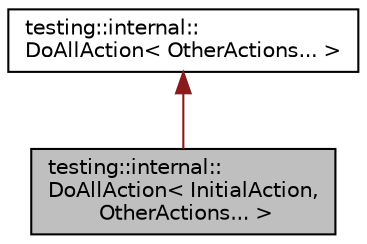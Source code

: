digraph "testing::internal::DoAllAction&lt; InitialAction, OtherActions... &gt;"
{
  edge [fontname="Helvetica",fontsize="10",labelfontname="Helvetica",labelfontsize="10"];
  node [fontname="Helvetica",fontsize="10",shape=record];
  Node2 [label="testing::internal::\lDoAllAction\< InitialAction,\l OtherActions... \>",height=0.2,width=0.4,color="black", fillcolor="grey75", style="filled", fontcolor="black"];
  Node3 -> Node2 [dir="back",color="firebrick4",fontsize="10",style="solid",fontname="Helvetica"];
  Node3 [label="testing::internal::\lDoAllAction\< OtherActions... \>",height=0.2,width=0.4,color="black", fillcolor="white", style="filled",URL="$classtesting_1_1internal_1_1DoAllAction.html"];
}
